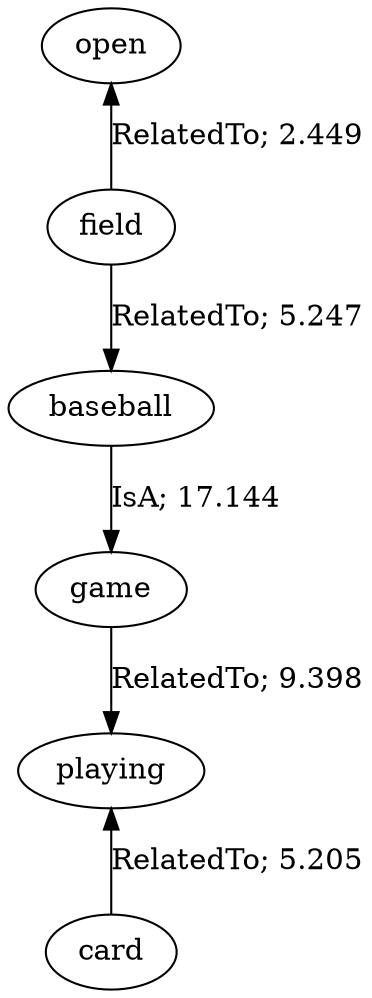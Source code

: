 // The path the concepts from "open" to "card".Path Length: 5; Weight Sum: 39.443696049595374; Average Weight: 7.888739209919075
digraph "8_a---open-card---PLen5_WSum39.444_WAvg7.889" {
	0 [label=open]
	1 [label=field]
	2 [label=baseball]
	3 [label=game]
	4 [label=playing]
	5 [label=card]
	0 -> 1 [label="RelatedTo; 2.449" dir=back weight=2.449]
	1 -> 2 [label="RelatedTo; 5.247" dir=forward weight=5.247]
	2 -> 3 [label="IsA; 17.144" dir=forward weight=17.144]
	3 -> 4 [label="RelatedTo; 9.398" dir=forward weight=9.398]
	4 -> 5 [label="RelatedTo; 5.205" dir=back weight=5.205]
}
